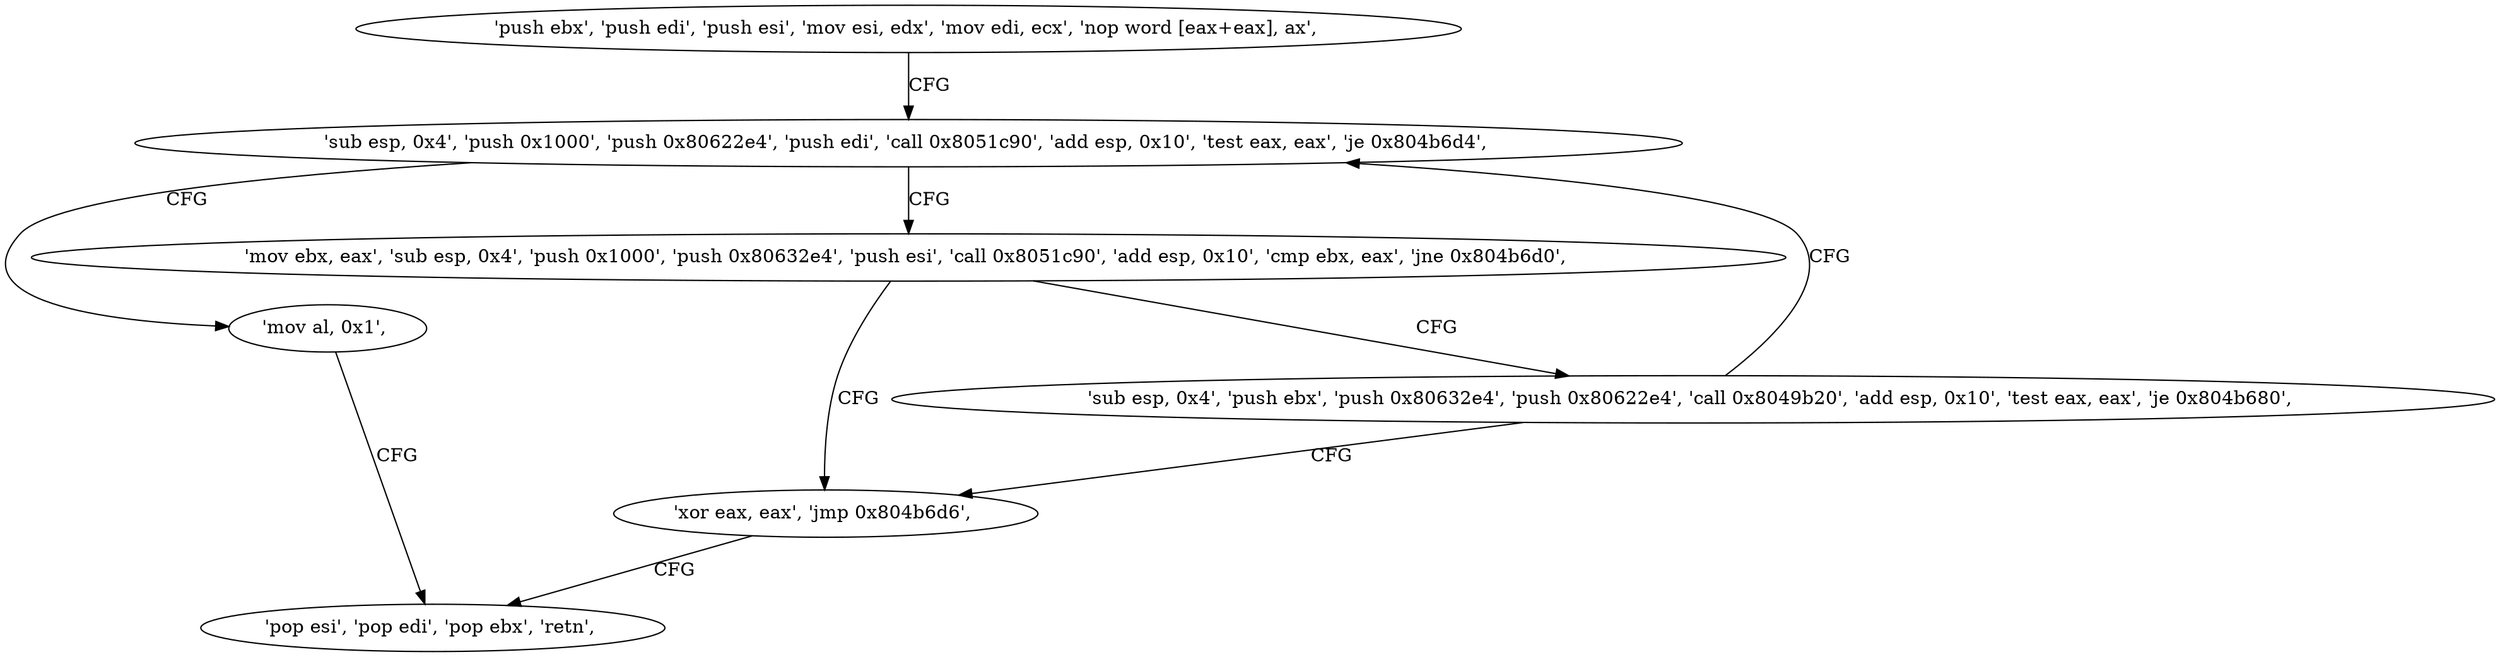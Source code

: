 digraph "func" {
"134526576" [label = "'push ebx', 'push edi', 'push esi', 'mov esi, edx', 'mov edi, ecx', 'nop word [eax+eax], ax', " ]
"134526592" [label = "'sub esp, 0x4', 'push 0x1000', 'push 0x80622e4', 'push edi', 'call 0x8051c90', 'add esp, 0x10', 'test eax, eax', 'je 0x804b6d4', " ]
"134526676" [label = "'mov al, 0x1', " ]
"134526678" [label = "'pop esi', 'pop edi', 'pop ebx', 'retn', " ]
"134526618" [label = "'mov ebx, eax', 'sub esp, 0x4', 'push 0x1000', 'push 0x80632e4', 'push esi', 'call 0x8051c90', 'add esp, 0x10', 'cmp ebx, eax', 'jne 0x804b6d0', " ]
"134526672" [label = "'xor eax, eax', 'jmp 0x804b6d6', " ]
"134526646" [label = "'sub esp, 0x4', 'push ebx', 'push 0x80632e4', 'push 0x80622e4', 'call 0x8049b20', 'add esp, 0x10', 'test eax, eax', 'je 0x804b680', " ]
"134526576" -> "134526592" [ label = "CFG" ]
"134526592" -> "134526676" [ label = "CFG" ]
"134526592" -> "134526618" [ label = "CFG" ]
"134526676" -> "134526678" [ label = "CFG" ]
"134526618" -> "134526672" [ label = "CFG" ]
"134526618" -> "134526646" [ label = "CFG" ]
"134526672" -> "134526678" [ label = "CFG" ]
"134526646" -> "134526592" [ label = "CFG" ]
"134526646" -> "134526672" [ label = "CFG" ]
}
